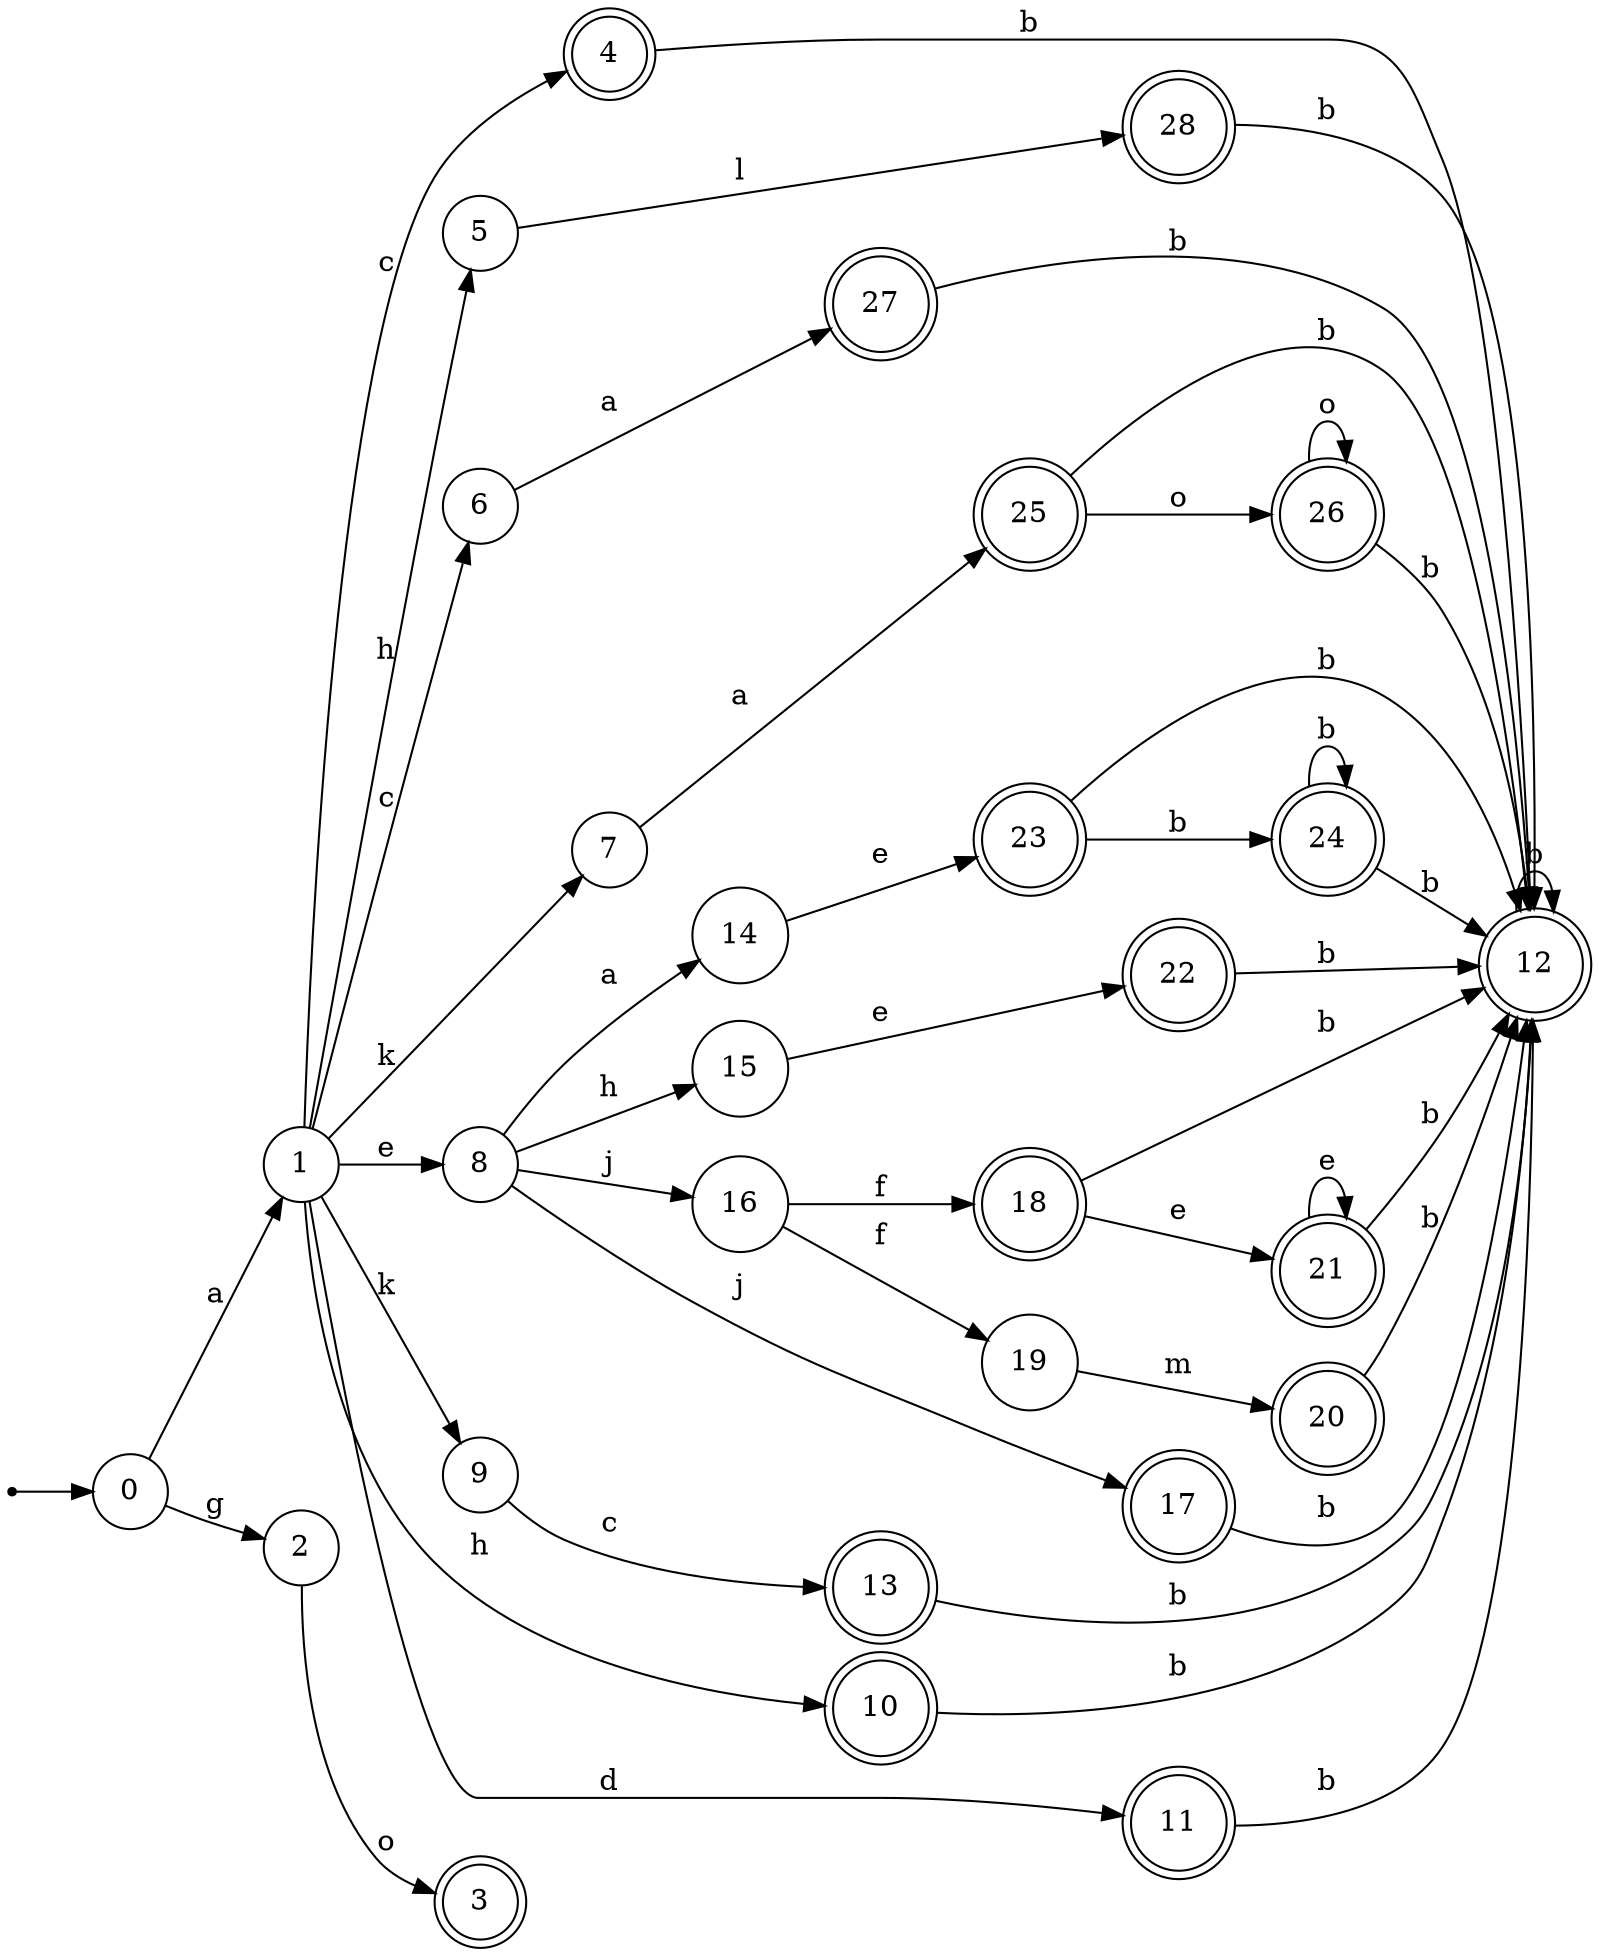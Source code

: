 digraph finite_state_machine {
rankdir=LR;
size="20,20";
node [shape = point]; "dummy0"
node [shape = circle]; "0";
"dummy0" -> "0";
node [shape = circle]; "1";
node [shape = circle]; "2";
node [shape = doublecircle]; "3";node [shape = doublecircle]; "4";node [shape = circle]; "5";
node [shape = circle]; "6";
node [shape = circle]; "7";
node [shape = circle]; "8";
node [shape = circle]; "9";
node [shape = doublecircle]; "10";node [shape = doublecircle]; "11";node [shape = doublecircle]; "12";node [shape = doublecircle]; "13";node [shape = circle]; "14";
node [shape = circle]; "15";
node [shape = circle]; "16";
node [shape = doublecircle]; "17";node [shape = doublecircle]; "18";node [shape = circle]; "19";
node [shape = doublecircle]; "20";node [shape = doublecircle]; "21";node [shape = doublecircle]; "22";node [shape = doublecircle]; "23";node [shape = doublecircle]; "24";node [shape = doublecircle]; "25";node [shape = doublecircle]; "26";node [shape = doublecircle]; "27";node [shape = doublecircle]; "28";"0" -> "1" [label = "a"];
 "0" -> "2" [label = "g"];
 "2" -> "3" [label = "o"];
 "1" -> "4" [label = "c"];
 "1" -> "6" [label = "c"];
 "1" -> "10" [label = "h"];
 "1" -> "5" [label = "h"];
 "1" -> "9" [label = "k"];
 "1" -> "7" [label = "k"];
 "1" -> "8" [label = "e"];
 "1" -> "11" [label = "d"];
 "11" -> "12" [label = "b"];
 "12" -> "12" [label = "b"];
 "10" -> "12" [label = "b"];
 "9" -> "13" [label = "c"];
 "13" -> "12" [label = "b"];
 "8" -> "14" [label = "a"];
 "8" -> "15" [label = "h"];
 "8" -> "16" [label = "j"];
 "8" -> "17" [label = "j"];
 "17" -> "12" [label = "b"];
 "16" -> "18" [label = "f"];
 "16" -> "19" [label = "f"];
 "19" -> "20" [label = "m"];
 "20" -> "12" [label = "b"];
 "18" -> "21" [label = "e"];
 "18" -> "12" [label = "b"];
 "21" -> "21" [label = "e"];
 "21" -> "12" [label = "b"];
 "15" -> "22" [label = "e"];
 "22" -> "12" [label = "b"];
 "14" -> "23" [label = "e"];
 "23" -> "24" [label = "b"];
 "23" -> "12" [label = "b"];
 "24" -> "24" [label = "b"];
 "24" -> "12" [label = "b"];
 "7" -> "25" [label = "a"];
 "25" -> "26" [label = "o"];
 "25" -> "12" [label = "b"];
 "26" -> "26" [label = "o"];
 "26" -> "12" [label = "b"];
 "6" -> "27" [label = "a"];
 "27" -> "12" [label = "b"];
 "5" -> "28" [label = "l"];
 "28" -> "12" [label = "b"];
 "4" -> "12" [label = "b"];
 }
